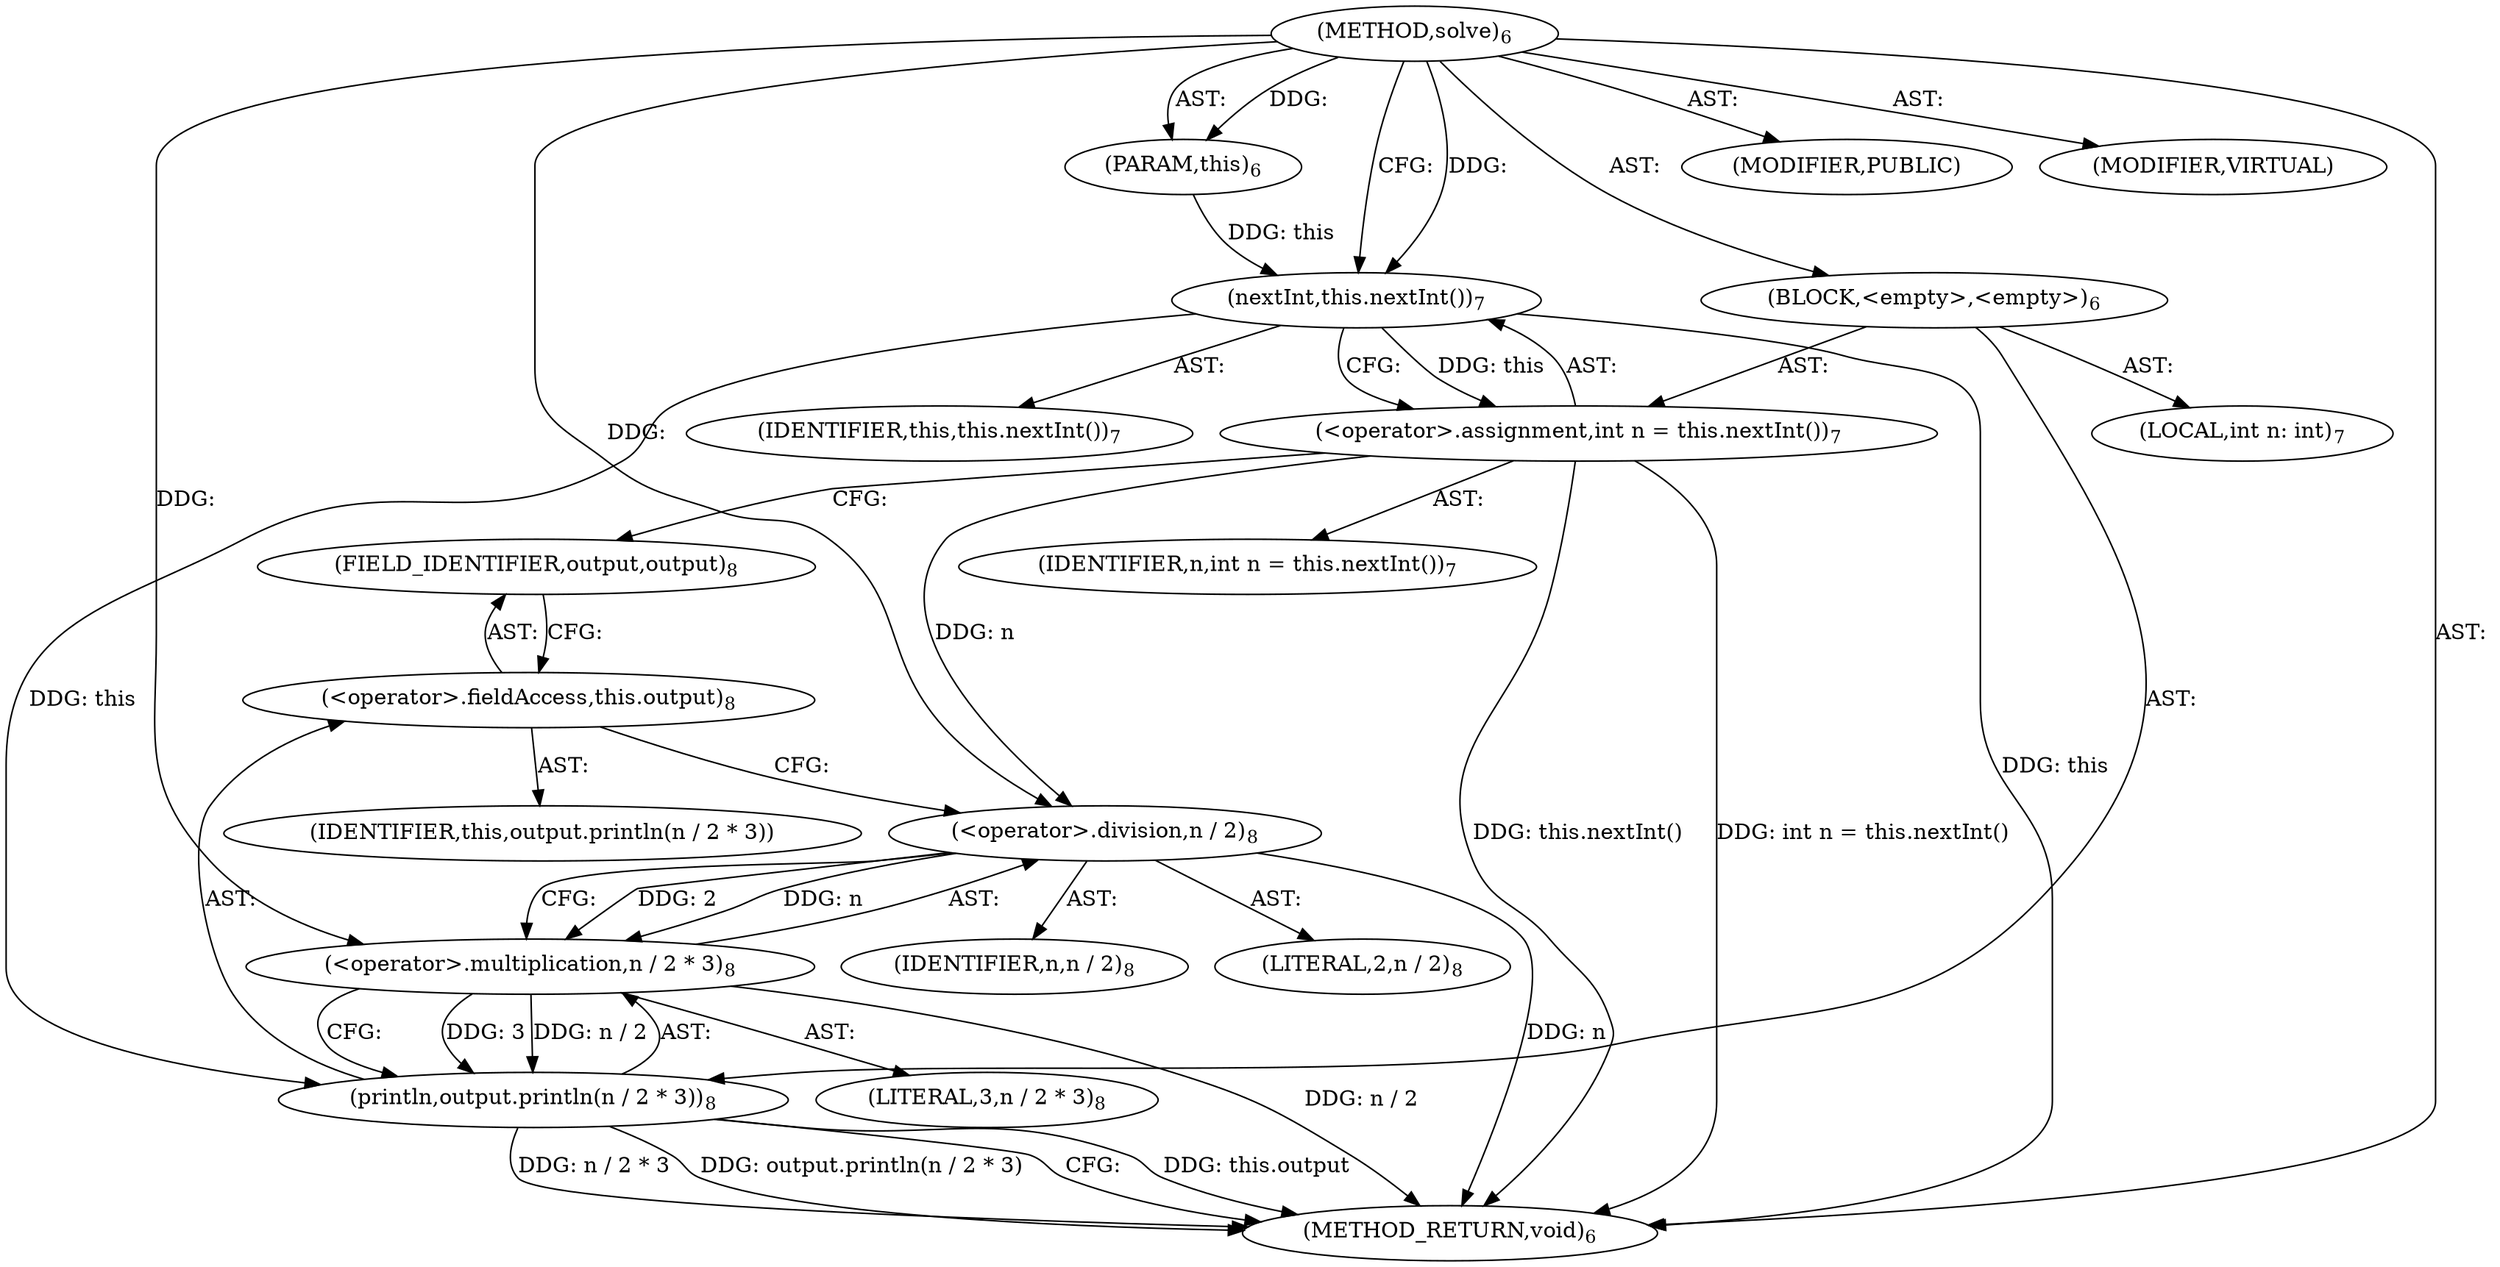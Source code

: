 digraph "solve" {  
"27" [label = <(METHOD,solve)<SUB>6</SUB>> ]
"4" [label = <(PARAM,this)<SUB>6</SUB>> ]
"28" [label = <(BLOCK,&lt;empty&gt;,&lt;empty&gt;)<SUB>6</SUB>> ]
"29" [label = <(LOCAL,int n: int)<SUB>7</SUB>> ]
"30" [label = <(&lt;operator&gt;.assignment,int n = this.nextInt())<SUB>7</SUB>> ]
"31" [label = <(IDENTIFIER,n,int n = this.nextInt())<SUB>7</SUB>> ]
"32" [label = <(nextInt,this.nextInt())<SUB>7</SUB>> ]
"3" [label = <(IDENTIFIER,this,this.nextInt())<SUB>7</SUB>> ]
"33" [label = <(println,output.println(n / 2 * 3))<SUB>8</SUB>> ]
"34" [label = <(&lt;operator&gt;.fieldAccess,this.output)<SUB>8</SUB>> ]
"35" [label = <(IDENTIFIER,this,output.println(n / 2 * 3))> ]
"36" [label = <(FIELD_IDENTIFIER,output,output)<SUB>8</SUB>> ]
"37" [label = <(&lt;operator&gt;.multiplication,n / 2 * 3)<SUB>8</SUB>> ]
"38" [label = <(&lt;operator&gt;.division,n / 2)<SUB>8</SUB>> ]
"39" [label = <(IDENTIFIER,n,n / 2)<SUB>8</SUB>> ]
"40" [label = <(LITERAL,2,n / 2)<SUB>8</SUB>> ]
"41" [label = <(LITERAL,3,n / 2 * 3)<SUB>8</SUB>> ]
"42" [label = <(MODIFIER,PUBLIC)> ]
"43" [label = <(MODIFIER,VIRTUAL)> ]
"44" [label = <(METHOD_RETURN,void)<SUB>6</SUB>> ]
  "27" -> "4"  [ label = "AST: "] 
  "27" -> "28"  [ label = "AST: "] 
  "27" -> "42"  [ label = "AST: "] 
  "27" -> "43"  [ label = "AST: "] 
  "27" -> "44"  [ label = "AST: "] 
  "28" -> "29"  [ label = "AST: "] 
  "28" -> "30"  [ label = "AST: "] 
  "28" -> "33"  [ label = "AST: "] 
  "30" -> "31"  [ label = "AST: "] 
  "30" -> "32"  [ label = "AST: "] 
  "32" -> "3"  [ label = "AST: "] 
  "33" -> "34"  [ label = "AST: "] 
  "33" -> "37"  [ label = "AST: "] 
  "34" -> "35"  [ label = "AST: "] 
  "34" -> "36"  [ label = "AST: "] 
  "37" -> "38"  [ label = "AST: "] 
  "37" -> "41"  [ label = "AST: "] 
  "38" -> "39"  [ label = "AST: "] 
  "38" -> "40"  [ label = "AST: "] 
  "30" -> "36"  [ label = "CFG: "] 
  "33" -> "44"  [ label = "CFG: "] 
  "32" -> "30"  [ label = "CFG: "] 
  "34" -> "38"  [ label = "CFG: "] 
  "37" -> "33"  [ label = "CFG: "] 
  "36" -> "34"  [ label = "CFG: "] 
  "38" -> "37"  [ label = "CFG: "] 
  "27" -> "32"  [ label = "CFG: "] 
  "32" -> "44"  [ label = "DDG: this"] 
  "30" -> "44"  [ label = "DDG: this.nextInt()"] 
  "30" -> "44"  [ label = "DDG: int n = this.nextInt()"] 
  "33" -> "44"  [ label = "DDG: this.output"] 
  "38" -> "44"  [ label = "DDG: n"] 
  "37" -> "44"  [ label = "DDG: n / 2"] 
  "33" -> "44"  [ label = "DDG: n / 2 * 3"] 
  "33" -> "44"  [ label = "DDG: output.println(n / 2 * 3)"] 
  "27" -> "4"  [ label = "DDG: "] 
  "32" -> "30"  [ label = "DDG: this"] 
  "32" -> "33"  [ label = "DDG: this"] 
  "37" -> "33"  [ label = "DDG: n / 2"] 
  "37" -> "33"  [ label = "DDG: 3"] 
  "4" -> "32"  [ label = "DDG: this"] 
  "27" -> "32"  [ label = "DDG: "] 
  "38" -> "37"  [ label = "DDG: n"] 
  "38" -> "37"  [ label = "DDG: 2"] 
  "27" -> "37"  [ label = "DDG: "] 
  "30" -> "38"  [ label = "DDG: n"] 
  "27" -> "38"  [ label = "DDG: "] 
}

